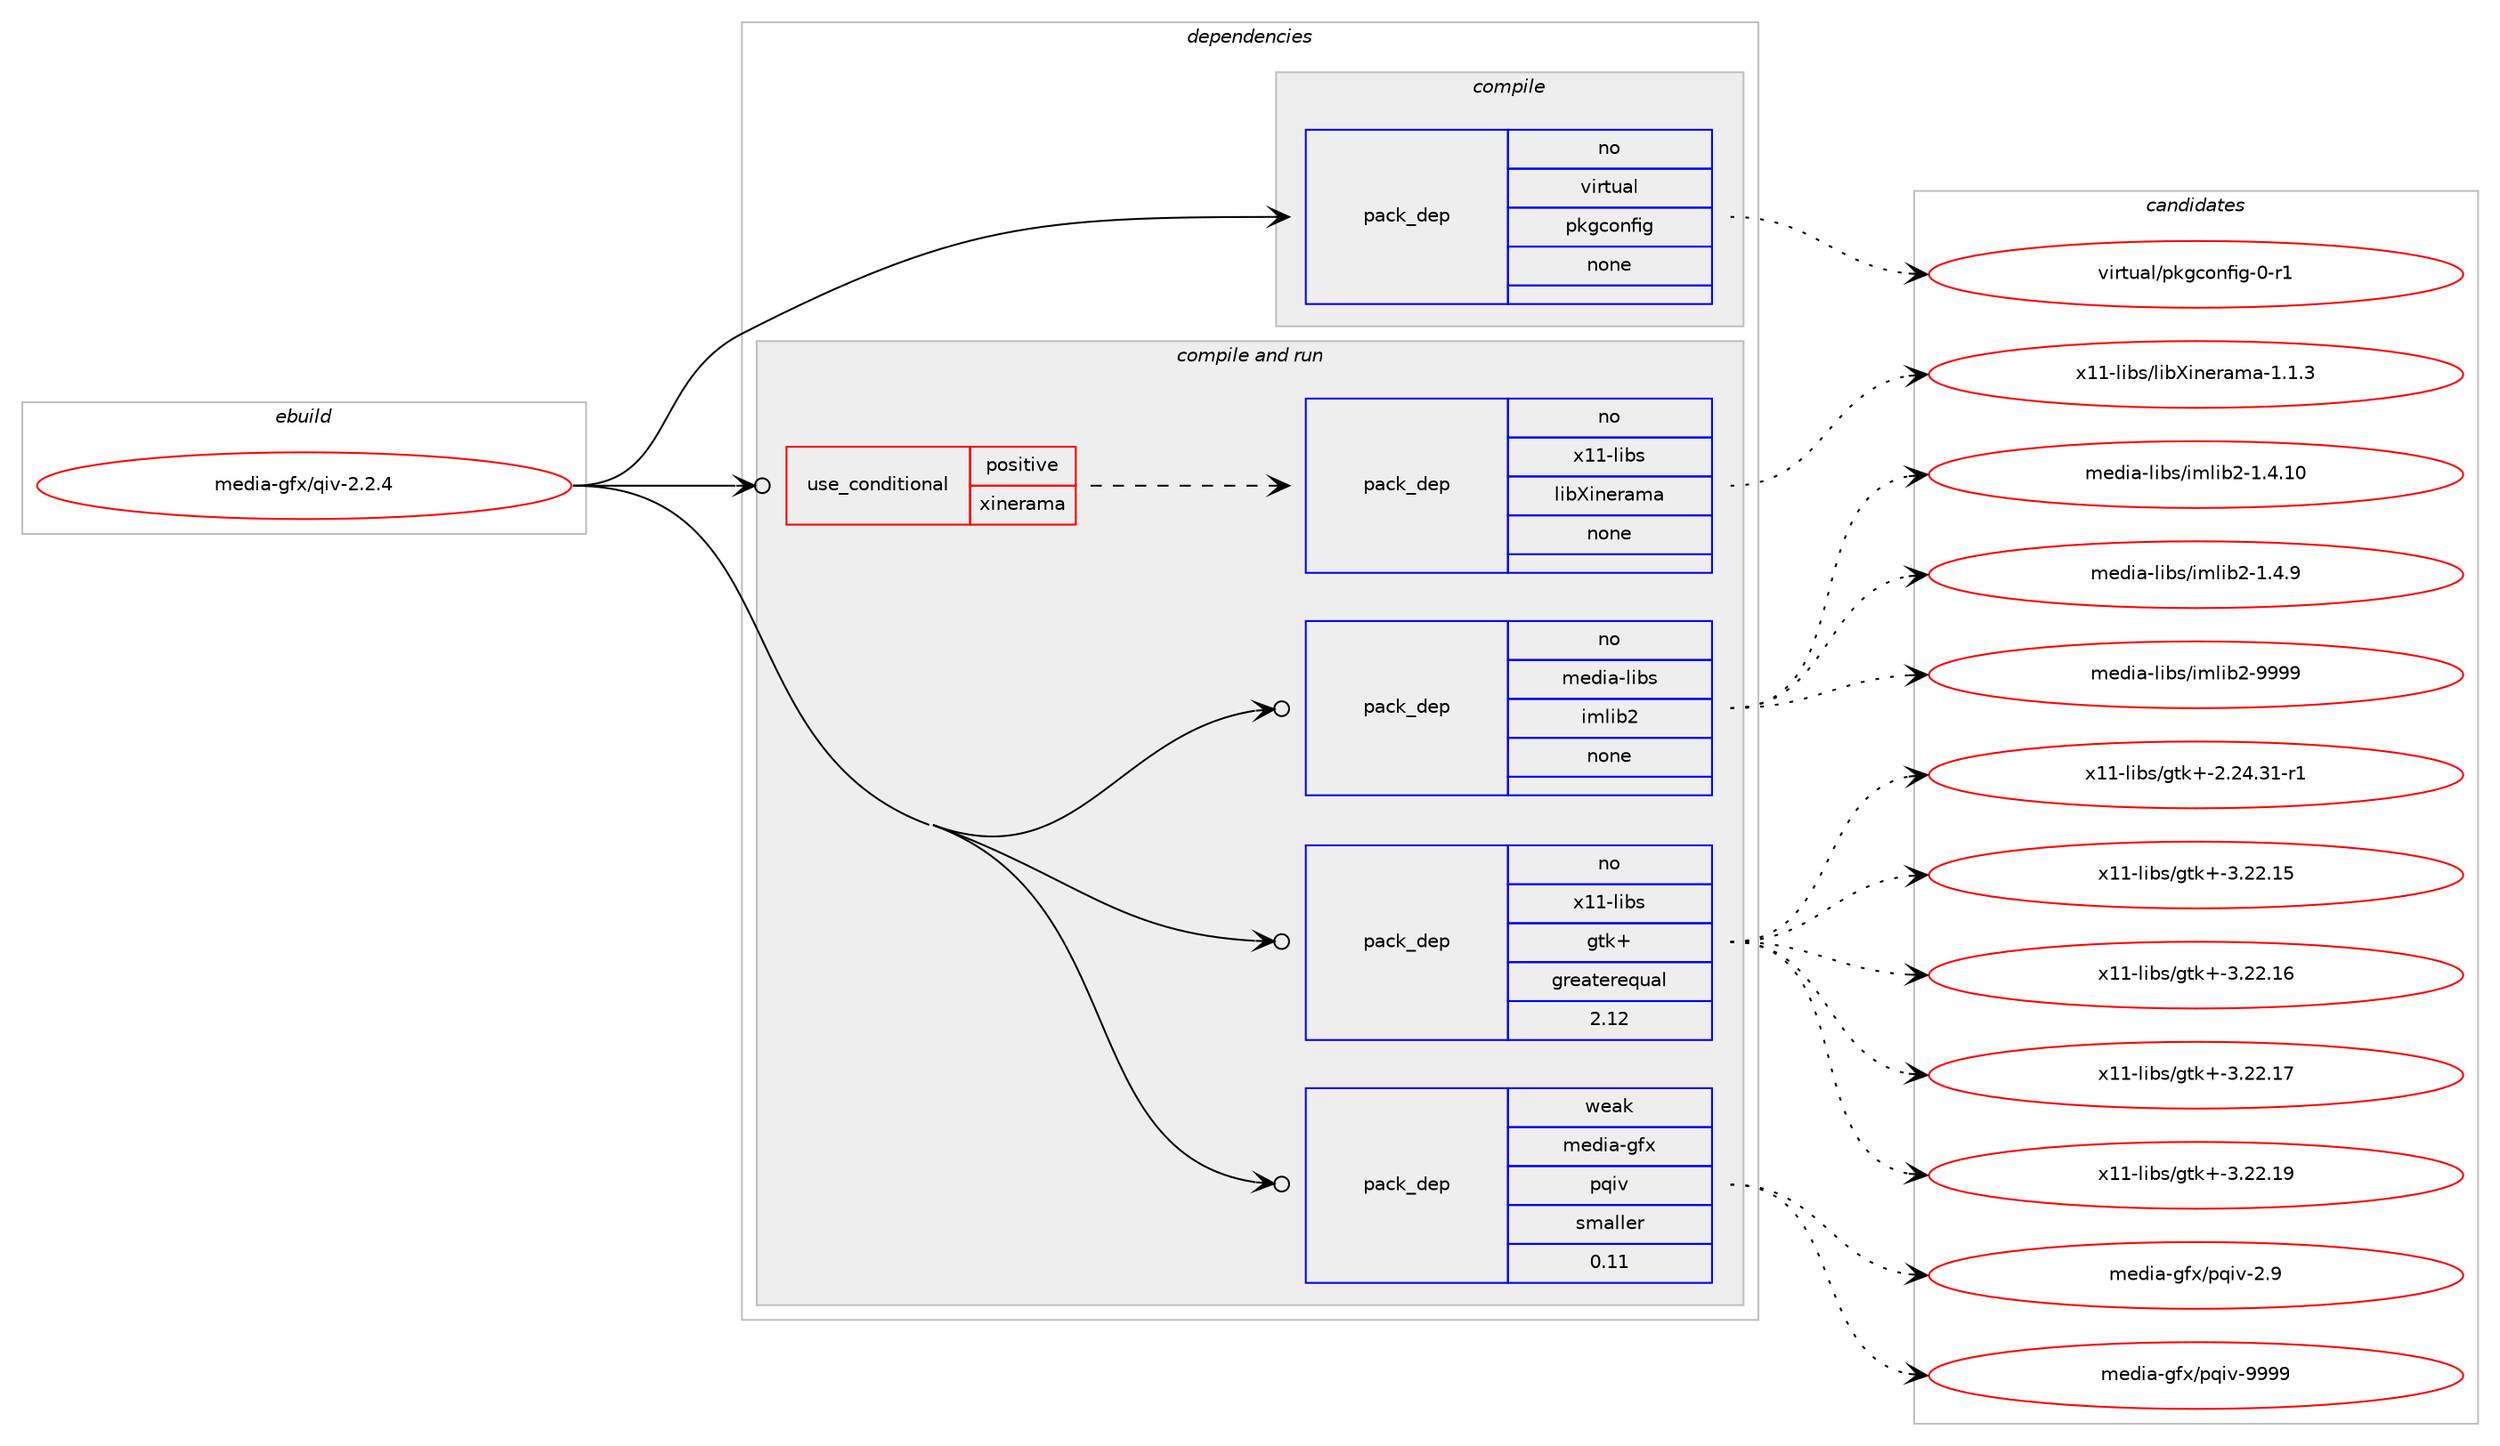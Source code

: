 digraph prolog {

# *************
# Graph options
# *************

newrank=true;
concentrate=true;
compound=true;
graph [rankdir=LR,fontname=Helvetica,fontsize=10,ranksep=1.5];#, ranksep=2.5, nodesep=0.2];
edge  [arrowhead=vee];
node  [fontname=Helvetica,fontsize=10];

# **********
# The ebuild
# **********

subgraph cluster_leftcol {
color=gray;
rank=same;
label=<<i>ebuild</i>>;
id [label="media-gfx/qiv-2.2.4", color=red, width=4, href="../media-gfx/qiv-2.2.4.svg"];
}

# ****************
# The dependencies
# ****************

subgraph cluster_midcol {
color=gray;
label=<<i>dependencies</i>>;
subgraph cluster_compile {
fillcolor="#eeeeee";
style=filled;
label=<<i>compile</i>>;
subgraph pack263713 {
dependency357594 [label=<<TABLE BORDER="0" CELLBORDER="1" CELLSPACING="0" CELLPADDING="4" WIDTH="220"><TR><TD ROWSPAN="6" CELLPADDING="30">pack_dep</TD></TR><TR><TD WIDTH="110">no</TD></TR><TR><TD>virtual</TD></TR><TR><TD>pkgconfig</TD></TR><TR><TD>none</TD></TR><TR><TD></TD></TR></TABLE>>, shape=none, color=blue];
}
id:e -> dependency357594:w [weight=20,style="solid",arrowhead="vee"];
}
subgraph cluster_compileandrun {
fillcolor="#eeeeee";
style=filled;
label=<<i>compile and run</i>>;
subgraph cond88433 {
dependency357595 [label=<<TABLE BORDER="0" CELLBORDER="1" CELLSPACING="0" CELLPADDING="4"><TR><TD ROWSPAN="3" CELLPADDING="10">use_conditional</TD></TR><TR><TD>positive</TD></TR><TR><TD>xinerama</TD></TR></TABLE>>, shape=none, color=red];
subgraph pack263714 {
dependency357596 [label=<<TABLE BORDER="0" CELLBORDER="1" CELLSPACING="0" CELLPADDING="4" WIDTH="220"><TR><TD ROWSPAN="6" CELLPADDING="30">pack_dep</TD></TR><TR><TD WIDTH="110">no</TD></TR><TR><TD>x11-libs</TD></TR><TR><TD>libXinerama</TD></TR><TR><TD>none</TD></TR><TR><TD></TD></TR></TABLE>>, shape=none, color=blue];
}
dependency357595:e -> dependency357596:w [weight=20,style="dashed",arrowhead="vee"];
}
id:e -> dependency357595:w [weight=20,style="solid",arrowhead="odotvee"];
subgraph pack263715 {
dependency357597 [label=<<TABLE BORDER="0" CELLBORDER="1" CELLSPACING="0" CELLPADDING="4" WIDTH="220"><TR><TD ROWSPAN="6" CELLPADDING="30">pack_dep</TD></TR><TR><TD WIDTH="110">no</TD></TR><TR><TD>media-libs</TD></TR><TR><TD>imlib2</TD></TR><TR><TD>none</TD></TR><TR><TD></TD></TR></TABLE>>, shape=none, color=blue];
}
id:e -> dependency357597:w [weight=20,style="solid",arrowhead="odotvee"];
subgraph pack263716 {
dependency357598 [label=<<TABLE BORDER="0" CELLBORDER="1" CELLSPACING="0" CELLPADDING="4" WIDTH="220"><TR><TD ROWSPAN="6" CELLPADDING="30">pack_dep</TD></TR><TR><TD WIDTH="110">no</TD></TR><TR><TD>x11-libs</TD></TR><TR><TD>gtk+</TD></TR><TR><TD>greaterequal</TD></TR><TR><TD>2.12</TD></TR></TABLE>>, shape=none, color=blue];
}
id:e -> dependency357598:w [weight=20,style="solid",arrowhead="odotvee"];
subgraph pack263717 {
dependency357599 [label=<<TABLE BORDER="0" CELLBORDER="1" CELLSPACING="0" CELLPADDING="4" WIDTH="220"><TR><TD ROWSPAN="6" CELLPADDING="30">pack_dep</TD></TR><TR><TD WIDTH="110">weak</TD></TR><TR><TD>media-gfx</TD></TR><TR><TD>pqiv</TD></TR><TR><TD>smaller</TD></TR><TR><TD>0.11</TD></TR></TABLE>>, shape=none, color=blue];
}
id:e -> dependency357599:w [weight=20,style="solid",arrowhead="odotvee"];
}
subgraph cluster_run {
fillcolor="#eeeeee";
style=filled;
label=<<i>run</i>>;
}
}

# **************
# The candidates
# **************

subgraph cluster_choices {
rank=same;
color=gray;
label=<<i>candidates</i>>;

subgraph choice263713 {
color=black;
nodesep=1;
choice11810511411611797108471121071039911111010210510345484511449 [label="virtual/pkgconfig-0-r1", color=red, width=4,href="../virtual/pkgconfig-0-r1.svg"];
dependency357594:e -> choice11810511411611797108471121071039911111010210510345484511449:w [style=dotted,weight="100"];
}
subgraph choice263714 {
color=black;
nodesep=1;
choice120494945108105981154710810598881051101011149710997454946494651 [label="x11-libs/libXinerama-1.1.3", color=red, width=4,href="../x11-libs/libXinerama-1.1.3.svg"];
dependency357596:e -> choice120494945108105981154710810598881051101011149710997454946494651:w [style=dotted,weight="100"];
}
subgraph choice263715 {
color=black;
nodesep=1;
choice10910110010597451081059811547105109108105985045494652464948 [label="media-libs/imlib2-1.4.10", color=red, width=4,href="../media-libs/imlib2-1.4.10.svg"];
choice109101100105974510810598115471051091081059850454946524657 [label="media-libs/imlib2-1.4.9", color=red, width=4,href="../media-libs/imlib2-1.4.9.svg"];
choice1091011001059745108105981154710510910810598504557575757 [label="media-libs/imlib2-9999", color=red, width=4,href="../media-libs/imlib2-9999.svg"];
dependency357597:e -> choice10910110010597451081059811547105109108105985045494652464948:w [style=dotted,weight="100"];
dependency357597:e -> choice109101100105974510810598115471051091081059850454946524657:w [style=dotted,weight="100"];
dependency357597:e -> choice1091011001059745108105981154710510910810598504557575757:w [style=dotted,weight="100"];
}
subgraph choice263716 {
color=black;
nodesep=1;
choice12049494510810598115471031161074345504650524651494511449 [label="x11-libs/gtk+-2.24.31-r1", color=red, width=4,href="../x11-libs/gtk+-2.24.31-r1.svg"];
choice1204949451081059811547103116107434551465050464953 [label="x11-libs/gtk+-3.22.15", color=red, width=4,href="../x11-libs/gtk+-3.22.15.svg"];
choice1204949451081059811547103116107434551465050464954 [label="x11-libs/gtk+-3.22.16", color=red, width=4,href="../x11-libs/gtk+-3.22.16.svg"];
choice1204949451081059811547103116107434551465050464955 [label="x11-libs/gtk+-3.22.17", color=red, width=4,href="../x11-libs/gtk+-3.22.17.svg"];
choice1204949451081059811547103116107434551465050464957 [label="x11-libs/gtk+-3.22.19", color=red, width=4,href="../x11-libs/gtk+-3.22.19.svg"];
dependency357598:e -> choice12049494510810598115471031161074345504650524651494511449:w [style=dotted,weight="100"];
dependency357598:e -> choice1204949451081059811547103116107434551465050464953:w [style=dotted,weight="100"];
dependency357598:e -> choice1204949451081059811547103116107434551465050464954:w [style=dotted,weight="100"];
dependency357598:e -> choice1204949451081059811547103116107434551465050464955:w [style=dotted,weight="100"];
dependency357598:e -> choice1204949451081059811547103116107434551465050464957:w [style=dotted,weight="100"];
}
subgraph choice263717 {
color=black;
nodesep=1;
choice10910110010597451031021204711211310511845504657 [label="media-gfx/pqiv-2.9", color=red, width=4,href="../media-gfx/pqiv-2.9.svg"];
choice1091011001059745103102120471121131051184557575757 [label="media-gfx/pqiv-9999", color=red, width=4,href="../media-gfx/pqiv-9999.svg"];
dependency357599:e -> choice10910110010597451031021204711211310511845504657:w [style=dotted,weight="100"];
dependency357599:e -> choice1091011001059745103102120471121131051184557575757:w [style=dotted,weight="100"];
}
}

}
